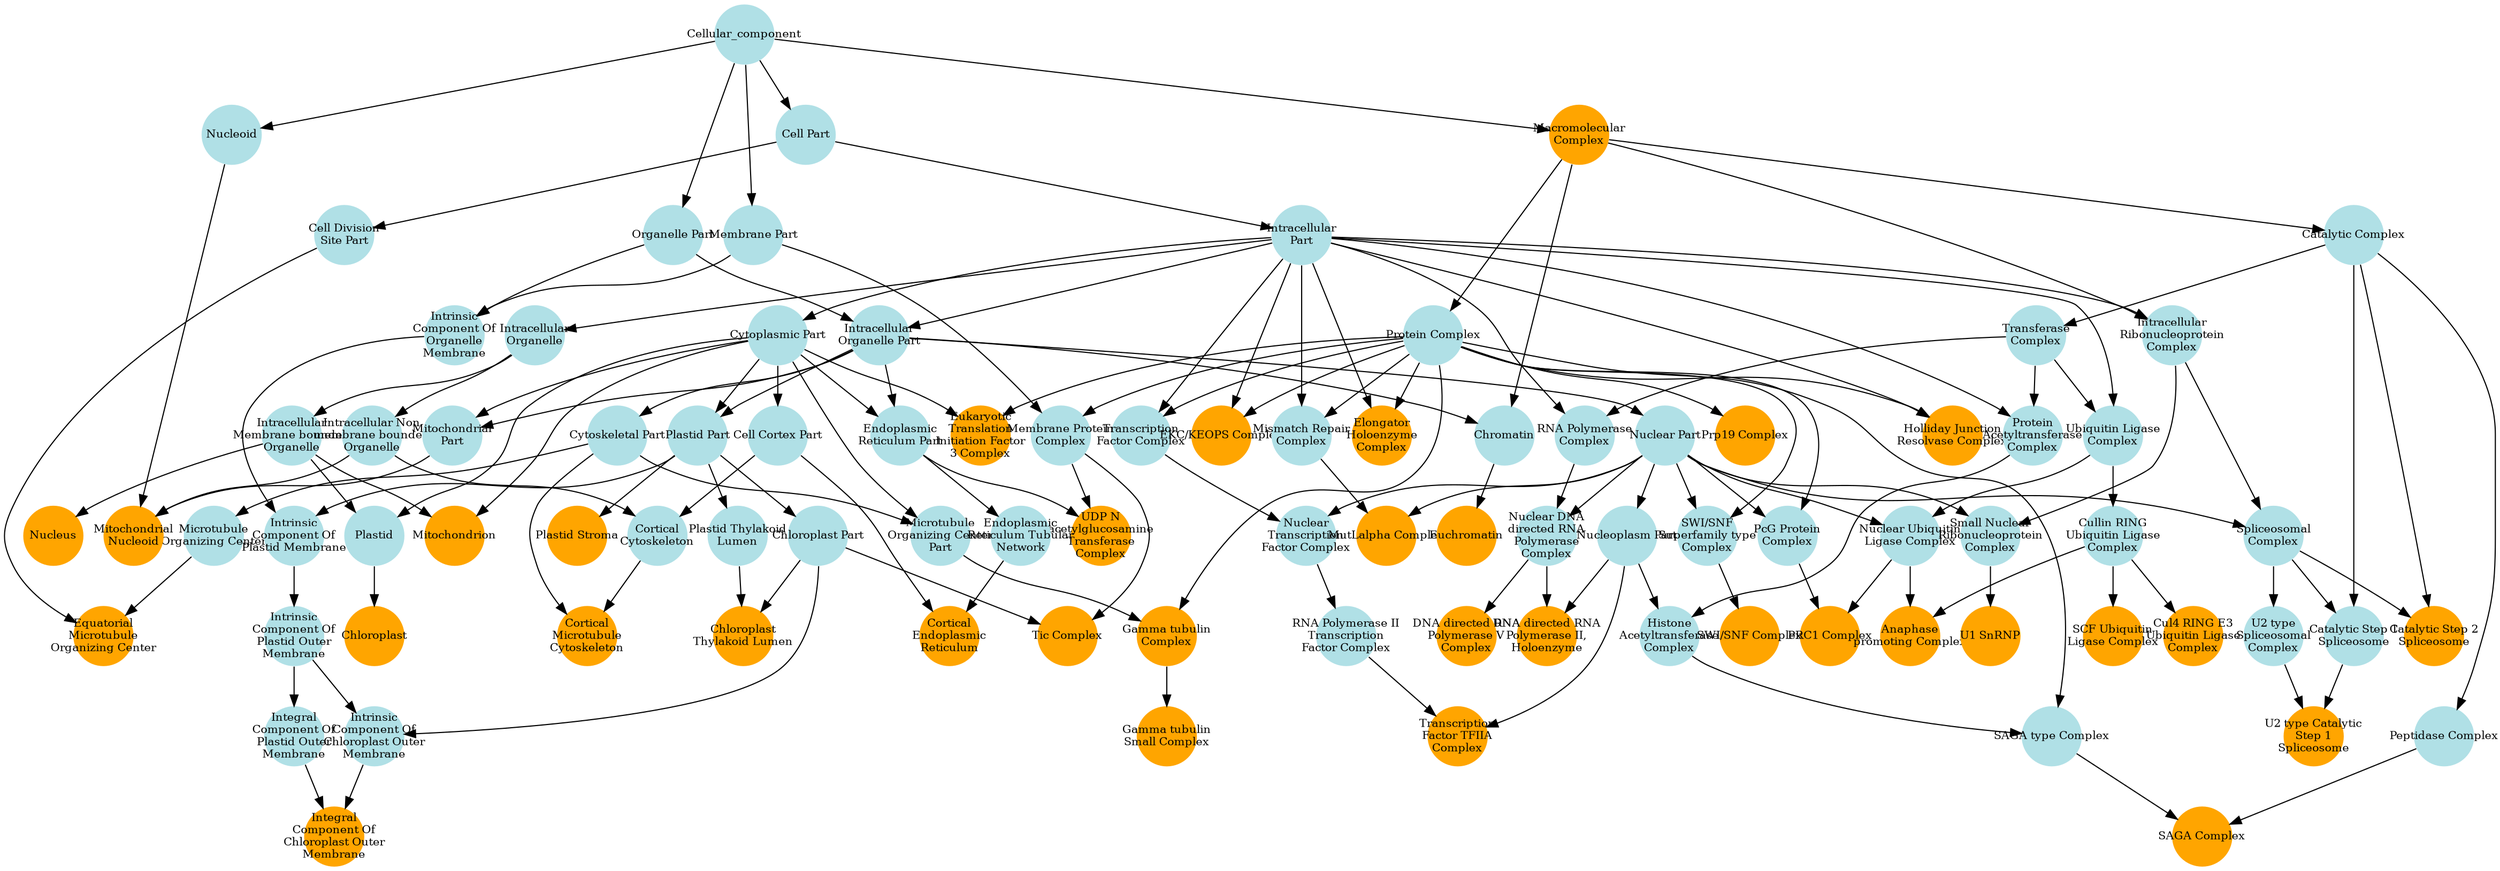 digraph {
1 [style="filled", fixedsize="true", fontsize="10", shape="circle", width="0.75", fillcolor="powderblue", label="Cellular_component", color="transparent"];
2 [style="filled", fixedsize="true", fontsize="10", shape="circle", width="0.75", fillcolor="powderblue", label="Cell Part", color="transparent"];
3 [style="filled", fixedsize="true", fontsize="10", shape="circle", width="0.75", fillcolor="powderblue", label="Intracellular
Part", color="transparent"];
4 [style="filled", fixedsize="true", fontsize="10", shape="circle", width="0.75", fillcolor="powderblue", label="Intracellular
Organelle", color="transparent"];
5 [style="filled", fixedsize="true", fontsize="10", shape="circle", width="0.75", fillcolor="powderblue", label="Intracellular
Membrane bounded
Organelle", color="transparent"];
6 [style="filled", fixedsize="true", fontsize="10", shape="circle", width="0.75", fillcolor="powderblue", label="Cytoplasmic Part", color="transparent"];
7 [style="filled", fixedsize="true", fontsize="10", shape="circle", width="0.75", fillcolor="powderblue", label="Plastid", color="transparent"];
8 [style="filled", fixedsize="true", fontsize="10", shape="circle", width="0.75", fillcolor="orange", label="Chloroplast", color="transparent"];
9 [style="filled", fixedsize="true", fontsize="10", shape="circle", width="0.75", fillcolor="orange", label="Macromolecular
Complex", color="transparent"];
10 [style="filled", fixedsize="true", fontsize="10", shape="circle", width="0.75", fillcolor="powderblue", label="Catalytic Complex", color="transparent"];
11 [style="filled", fixedsize="true", fontsize="10", shape="circle", width="0.75", fillcolor="powderblue", label="Transferase
Complex", color="transparent"];
12 [style="filled", fixedsize="true", fontsize="10", shape="circle", width="0.75", fillcolor="powderblue", label="Ubiquitin Ligase
Complex", color="transparent"];
13 [style="filled", fixedsize="true", fontsize="10", shape="circle", width="0.75", fillcolor="powderblue", label="Organelle Part", color="transparent"];
14 [style="filled", fixedsize="true", fontsize="10", shape="circle", width="0.75", fillcolor="powderblue", label="Intracellular
Organelle Part", color="transparent"];
15 [style="filled", fixedsize="true", fontsize="10", shape="circle", width="0.75", fillcolor="powderblue", label="Nuclear Part", color="transparent"];
16 [style="filled", fixedsize="true", fontsize="10", shape="circle", width="0.75", fillcolor="powderblue", label="Nuclear Ubiquitin
Ligase Complex", color="transparent"];
17 [style="filled", fixedsize="true", fontsize="10", shape="circle", width="0.75", fillcolor="powderblue", label="Protein Complex", color="transparent"];
18 [style="filled", fixedsize="true", fontsize="10", shape="circle", width="0.75", fillcolor="powderblue", label="PcG Protein
Complex", color="transparent"];
19 [style="filled", fixedsize="true", fontsize="10", shape="circle", width="0.75", fillcolor="orange", label="PRC1 Complex", color="transparent"];
20 [style="filled", fixedsize="true", fontsize="10", shape="circle", width="0.75", fillcolor="orange", label="Nucleus", color="transparent"];
21 [style="filled", fixedsize="true", fontsize="10", shape="circle", width="0.75", fillcolor="powderblue", label="Nucleoplasm Part", color="transparent"];
22 [style="filled", fixedsize="true", fontsize="10", shape="circle", width="0.75", fillcolor="powderblue", label="Transcription
Factor Complex", color="transparent"];
23 [style="filled", fixedsize="true", fontsize="10", shape="circle", width="0.75", fillcolor="powderblue", label="Nuclear
Transcription
Factor Complex", color="transparent"];
24 [style="filled", fixedsize="true", fontsize="10", shape="circle", width="0.75", fillcolor="powderblue", label="RNA Polymerase II
Transcription
Factor Complex", color="transparent"];
25 [style="filled", fixedsize="true", fontsize="10", shape="circle", width="0.75", fillcolor="orange", label="Transcription
Factor TFIIA
Complex", color="transparent"];
26 [style="filled", fixedsize="true", fontsize="10", shape="circle", width="0.75", fillcolor="orange", label="Elongator
Holoenzyme
Complex", color="transparent"];
27 [style="filled", fixedsize="true", fontsize="10", shape="circle", width="0.75", fillcolor="orange", label="Prp19 Complex", color="transparent"];
28 [style="filled", fixedsize="true", fontsize="10", shape="circle", width="0.75", fillcolor="powderblue", label="Intracellular
Ribonucleoprotein
Complex", color="transparent"];
29 [style="filled", fixedsize="true", fontsize="10", shape="circle", width="0.75", fillcolor="powderblue", label="Spliceosomal
Complex", color="transparent"];
30 [style="filled", fixedsize="true", fontsize="10", shape="circle", width="0.75", fillcolor="powderblue", label="U2 type
Spliceosomal
Complex", color="transparent"];
31 [style="filled", fixedsize="true", fontsize="10", shape="circle", width="0.75", fillcolor="powderblue", label="Catalytic Step 1
Spliceosome", color="transparent"];
32 [style="filled", fixedsize="true", fontsize="10", shape="circle", width="0.75", fillcolor="orange", label="U2 type Catalytic
Step 1
Spliceosome", color="transparent"];
33 [style="filled", fixedsize="true", fontsize="10", shape="circle", width="0.75", fillcolor="orange", label="Catalytic Step 2
Spliceosome", color="transparent"];
34 [style="filled", fixedsize="true", fontsize="10", shape="circle", width="0.75", fillcolor="powderblue", label="Cullin RING
Ubiquitin Ligase
Complex", color="transparent"];
35 [style="filled", fixedsize="true", fontsize="10", shape="circle", width="0.75", fillcolor="orange", label="Cul4 RING E3
Ubiquitin Ligase
Complex", color="transparent"];
36 [style="filled", fixedsize="true", fontsize="10", shape="circle", width="0.75", fillcolor="powderblue", label="Endoplasmic
Reticulum Part", color="transparent"];
37 [style="filled", fixedsize="true", fontsize="10", shape="circle", width="0.75", fillcolor="powderblue", label="Membrane Part", color="transparent"];
38 [style="filled", fixedsize="true", fontsize="10", shape="circle", width="0.75", fillcolor="powderblue", label="Membrane Protein
Complex", color="transparent"];
39 [style="filled", fixedsize="true", fontsize="10", shape="circle", width="0.75", fillcolor="orange", label="UDP N
acetylglucosamine
Transferase
Complex", color="transparent"];
40 [style="filled", fixedsize="true", fontsize="10", shape="circle", width="0.75", fillcolor="powderblue", label="Cytoskeletal Part", color="transparent"];
41 [style="filled", fixedsize="true", fontsize="10", shape="circle", width="0.75", fillcolor="powderblue", label="Microtubule
Organizing Center", color="transparent"];
42 [style="filled", fixedsize="true", fontsize="10", shape="circle", width="0.75", fillcolor="powderblue", label="Cell Division
Site Part", color="transparent"];
43 [style="filled", fixedsize="true", fontsize="10", shape="circle", width="0.75", fillcolor="orange", label="Equatorial
Microtubule
Organizing Center", color="transparent"];
44 [style="filled", fixedsize="true", fontsize="10", shape="circle", width="0.75", fillcolor="orange", label="Mitochondrion", color="transparent"];
45 [style="filled", fixedsize="true", fontsize="10", shape="circle", width="0.75", fillcolor="orange", label="Eukaryotic
Translation
Initiation Factor
3 Complex", color="transparent"];
46 [style="filled", fixedsize="true", fontsize="10", shape="circle", width="0.75", fillcolor="powderblue", label="SWI/SNF
Superfamily type
Complex", color="transparent"];
47 [style="filled", fixedsize="true", fontsize="10", shape="circle", width="0.75", fillcolor="orange", label="SWI/SNF Complex", color="transparent"];
48 [style="filled", fixedsize="true", fontsize="10", shape="circle", width="0.75", fillcolor="powderblue", label="Plastid Part", color="transparent"];
49 [style="filled", fixedsize="true", fontsize="10", shape="circle", width="0.75", fillcolor="powderblue", label="Plastid Thylakoid
Lumen", color="transparent"];
50 [style="filled", fixedsize="true", fontsize="10", shape="circle", width="0.75", fillcolor="powderblue", label="Chloroplast Part", color="transparent"];
51 [style="filled", fixedsize="true", fontsize="10", shape="circle", width="0.75", fillcolor="orange", label="Chloroplast
Thylakoid Lumen", color="transparent"];
52 [style="filled", fixedsize="true", fontsize="10", shape="circle", width="0.75", fillcolor="orange", label="Holliday Junction
Resolvase Complex", color="transparent"];
53 [style="filled", fixedsize="true", fontsize="10", shape="circle", width="0.75", fillcolor="powderblue", label="Microtubule
Organizing Center
Part", color="transparent"];
54 [style="filled", fixedsize="true", fontsize="10", shape="circle", width="0.75", fillcolor="orange", label="Gamma tubulin
Complex", color="transparent"];
55 [style="filled", fixedsize="true", fontsize="10", shape="circle", width="0.75", fillcolor="orange", label="Gamma tubulin
Small Complex", color="transparent"];
56 [style="filled", fixedsize="true", fontsize="10", shape="circle", width="0.75", fillcolor="powderblue", label="Intracellular Non
membrane bounded
Organelle", color="transparent"];
57 [style="filled", fixedsize="true", fontsize="10", shape="circle", width="0.75", fillcolor="powderblue", label="Cell Cortex Part", color="transparent"];
58 [style="filled", fixedsize="true", fontsize="10", shape="circle", width="0.75", fillcolor="powderblue", label="Cortical
Cytoskeleton", color="transparent"];
59 [style="filled", fixedsize="true", fontsize="10", shape="circle", width="0.75", fillcolor="orange", label="Cortical
Microtubule
Cytoskeleton", color="transparent"];
60 [style="filled", fixedsize="true", fontsize="10", shape="circle", width="0.75", fillcolor="orange", label="Anaphase
promoting Complex", color="transparent"];
61 [style="filled", fixedsize="true", fontsize="10", shape="circle", width="0.75", fillcolor="orange", label="Tic Complex", color="transparent"];
62 [style="filled", fixedsize="true", fontsize="10", shape="circle", width="0.75", fillcolor="powderblue", label="Intrinsic
Component Of
Organelle
Membrane", color="transparent"];
63 [style="filled", fixedsize="true", fontsize="10", shape="circle", width="0.75", fillcolor="powderblue", label="Intrinsic
Component Of
Plastid Membrane", color="transparent"];
64 [style="filled", fixedsize="true", fontsize="10", shape="circle", width="0.75", fillcolor="powderblue", label="Intrinsic
Component Of
Plastid Outer
Membrane", color="transparent"];
65 [style="filled", fixedsize="true", fontsize="10", shape="circle", width="0.75", fillcolor="powderblue", label="Integral
Component Of
Plastid Outer
Membrane", color="transparent"];
66 [style="filled", fixedsize="true", fontsize="10", shape="circle", width="0.75", fillcolor="powderblue", label="Intrinsic
Component Of
Chloroplast Outer
Membrane", color="transparent"];
67 [style="filled", fixedsize="true", fontsize="10", shape="circle", width="0.75", fillcolor="orange", label="Integral
Component Of
Chloroplast Outer
Membrane", color="transparent"];
68 [style="filled", fixedsize="true", fontsize="10", shape="circle", width="0.75", fillcolor="powderblue", label="Nucleoid", color="transparent"];
69 [style="filled", fixedsize="true", fontsize="10", shape="circle", width="0.75", fillcolor="powderblue", label="Mitochondrial
Part", color="transparent"];
70 [style="filled", fixedsize="true", fontsize="10", shape="circle", width="0.75", fillcolor="orange", label="Mitochondrial
Nucleoid", color="transparent"];
71 [style="filled", fixedsize="true", fontsize="10", shape="circle", width="0.75", fillcolor="powderblue", label="Endoplasmic
Reticulum Tubular
Network", color="transparent"];
72 [style="filled", fixedsize="true", fontsize="10", shape="circle", width="0.75", fillcolor="orange", label="Cortical
Endoplasmic
Reticulum", color="transparent"];
73 [style="filled", fixedsize="true", fontsize="10", shape="circle", width="0.75", fillcolor="orange", label="SCF Ubiquitin
Ligase Complex", color="transparent"];
74 [style="filled", fixedsize="true", fontsize="10", shape="circle", width="0.75", fillcolor="orange", label="EKC/KEOPS Complex", color="transparent"];
75 [style="filled", fixedsize="true", fontsize="10", shape="circle", width="0.75", fillcolor="powderblue", label="RNA Polymerase
Complex", color="transparent"];
76 [style="filled", fixedsize="true", fontsize="10", shape="circle", width="0.75", fillcolor="powderblue", label="Nuclear DNA
directed RNA
Polymerase
Complex", color="transparent"];
77 [style="filled", fixedsize="true", fontsize="10", shape="circle", width="0.75", fillcolor="orange", label="DNA directed RNA
Polymerase V
Complex", color="transparent"];
78 [style="filled", fixedsize="true", fontsize="10", shape="circle", width="0.75", fillcolor="orange", label="DNA directed RNA
Polymerase II,
Holoenzyme", color="transparent"];
79 [style="filled", fixedsize="true", fontsize="10", shape="circle", width="0.75", fillcolor="powderblue", label="Chromatin", color="transparent"];
80 [style="filled", fixedsize="true", fontsize="10", shape="circle", width="0.75", fillcolor="orange", label="Euchromatin", color="transparent"];
81 [style="filled", fixedsize="true", fontsize="10", shape="circle", width="0.75", fillcolor="powderblue", label="Mismatch Repair
Complex", color="transparent"];
82 [style="filled", fixedsize="true", fontsize="10", shape="circle", width="0.75", fillcolor="orange", label="MutLalpha Complex", color="transparent"];
83 [style="filled", fixedsize="true", fontsize="10", shape="circle", width="0.75", fillcolor="powderblue", label="Protein
Acetyltransferase
Complex", color="transparent"];
84 [style="filled", fixedsize="true", fontsize="10", shape="circle", width="0.75", fillcolor="powderblue", label="Histone
Acetyltransferase
Complex", color="transparent"];
85 [style="filled", fixedsize="true", fontsize="10", shape="circle", width="0.75", fillcolor="powderblue", label="SAGA type Complex", color="transparent"];
86 [style="filled", fixedsize="true", fontsize="10", shape="circle", width="0.75", fillcolor="powderblue", label="Peptidase Complex", color="transparent"];
87 [style="filled", fixedsize="true", fontsize="10", shape="circle", width="0.75", fillcolor="orange", label="SAGA Complex", color="transparent"];
88 [style="filled", fixedsize="true", fontsize="10", shape="circle", width="0.75", fillcolor="powderblue", label="Small Nuclear
Ribonucleoprotein
Complex", color="transparent"];
89 [style="filled", fixedsize="true", fontsize="10", shape="circle", width="0.75", fillcolor="orange", label="U1 SnRNP", color="transparent"];
90 [style="filled", fixedsize="true", fontsize="10", shape="circle", width="0.75", fillcolor="orange", label="Plastid Stroma", color="transparent"];
1 -> 2 [color="#000000", lty="solid"];
2 -> 3 [color="#000000", lty="solid"];
3 -> 4 [color="#000000", lty="solid"];
4 -> 5 [color="#000000", lty="solid"];
3 -> 6 [color="#000000", lty="solid"];
5 -> 7 [color="#000000", lty="solid"];
6 -> 7 [color="#000000", lty="solid"];
7 -> 8 [color="#000000", lty="solid"];
1 -> 9 [color="#000000", lty="solid"];
9 -> 10 [color="#000000", lty="solid"];
10 -> 11 [color="#000000", lty="solid"];
3 -> 12 [color="#000000", lty="solid"];
11 -> 12 [color="#000000", lty="solid"];
1 -> 13 [color="#000000", lty="solid"];
3 -> 14 [color="#000000", lty="solid"];
13 -> 14 [color="#000000", lty="solid"];
14 -> 15 [color="#000000", lty="solid"];
12 -> 16 [color="#000000", lty="solid"];
15 -> 16 [color="#000000", lty="solid"];
9 -> 17 [color="#000000", lty="solid"];
15 -> 18 [color="#000000", lty="solid"];
17 -> 18 [color="#000000", lty="solid"];
16 -> 19 [color="#000000", lty="solid"];
18 -> 19 [color="#000000", lty="solid"];
5 -> 20 [color="#000000", lty="solid"];
15 -> 21 [color="#000000", lty="solid"];
3 -> 22 [color="#000000", lty="solid"];
17 -> 22 [color="#000000", lty="solid"];
15 -> 23 [color="#000000", lty="solid"];
22 -> 23 [color="#000000", lty="solid"];
23 -> 24 [color="#000000", lty="solid"];
21 -> 25 [color="#000000", lty="solid"];
24 -> 25 [color="#000000", lty="solid"];
3 -> 26 [color="#000000", lty="solid"];
17 -> 26 [color="#000000", lty="solid"];
17 -> 27 [color="#000000", lty="solid"];
3 -> 28 [color="#000000", lty="solid"];
9 -> 28 [color="#000000", lty="solid"];
15 -> 29 [color="#000000", lty="solid"];
28 -> 29 [color="#000000", lty="solid"];
29 -> 30 [color="#000000", lty="solid"];
10 -> 31 [color="#000000", lty="solid"];
29 -> 31 [color="#000000", lty="solid"];
30 -> 32 [color="#000000", lty="solid"];
31 -> 32 [color="#000000", lty="solid"];
10 -> 33 [color="#000000", lty="solid"];
29 -> 33 [color="#000000", lty="solid"];
12 -> 34 [color="#000000", lty="solid"];
34 -> 35 [color="#000000", lty="solid"];
6 -> 36 [color="#000000", lty="solid"];
14 -> 36 [color="#000000", lty="solid"];
1 -> 37 [color="#000000", lty="solid"];
17 -> 38 [color="#000000", lty="solid"];
37 -> 38 [color="#000000", lty="solid"];
36 -> 39 [color="#000000", lty="solid"];
38 -> 39 [color="#000000", lty="solid"];
14 -> 40 [color="#000000", lty="solid"];
40 -> 41 [color="#000000", lty="solid"];
2 -> 42 [color="#000000", lty="solid"];
41 -> 43 [color="#000000", lty="solid"];
42 -> 43 [color="#000000", lty="solid"];
5 -> 44 [color="#000000", lty="solid"];
6 -> 44 [color="#000000", lty="solid"];
6 -> 45 [color="#000000", lty="solid"];
17 -> 45 [color="#000000", lty="solid"];
15 -> 46 [color="#000000", lty="solid"];
17 -> 46 [color="#000000", lty="solid"];
46 -> 47 [color="#000000", lty="solid"];
6 -> 48 [color="#000000", lty="solid"];
14 -> 48 [color="#000000", lty="solid"];
48 -> 49 [color="#000000", lty="solid"];
48 -> 50 [color="#000000", lty="solid"];
49 -> 51 [color="#000000", lty="solid"];
50 -> 51 [color="#000000", lty="solid"];
3 -> 52 [color="#000000", lty="solid"];
17 -> 52 [color="#000000", lty="solid"];
6 -> 53 [color="#000000", lty="solid"];
40 -> 53 [color="#000000", lty="solid"];
17 -> 54 [color="#000000", lty="solid"];
53 -> 54 [color="#000000", lty="solid"];
54 -> 55 [color="#000000", lty="solid"];
4 -> 56 [color="#000000", lty="solid"];
6 -> 57 [color="#000000", lty="solid"];
56 -> 58 [color="#000000", lty="solid"];
57 -> 58 [color="#000000", lty="solid"];
40 -> 59 [color="#000000", lty="solid"];
58 -> 59 [color="#000000", lty="solid"];
16 -> 60 [color="#000000", lty="solid"];
34 -> 60 [color="#000000", lty="solid"];
38 -> 61 [color="#000000", lty="solid"];
50 -> 61 [color="#000000", lty="solid"];
13 -> 62 [color="#000000", lty="solid"];
37 -> 62 [color="#000000", lty="solid"];
48 -> 63 [color="#000000", lty="solid"];
62 -> 63 [color="#000000", lty="solid"];
63 -> 64 [color="#000000", lty="solid"];
64 -> 65 [color="#000000", lty="solid"];
50 -> 66 [color="#000000", lty="solid"];
64 -> 66 [color="#000000", lty="solid"];
65 -> 67 [color="#000000", lty="solid"];
66 -> 67 [color="#000000", lty="solid"];
1 -> 68 [color="#000000", lty="solid"];
6 -> 69 [color="#000000", lty="solid"];
14 -> 69 [color="#000000", lty="solid"];
56 -> 70 [color="#000000", lty="solid"];
68 -> 70 [color="#000000", lty="solid"];
69 -> 70 [color="#000000", lty="solid"];
36 -> 71 [color="#000000", lty="solid"];
57 -> 72 [color="#000000", lty="solid"];
71 -> 72 [color="#000000", lty="solid"];
34 -> 73 [color="#000000", lty="solid"];
3 -> 74 [color="#000000", lty="solid"];
17 -> 74 [color="#000000", lty="solid"];
3 -> 75 [color="#000000", lty="solid"];
11 -> 75 [color="#000000", lty="solid"];
15 -> 76 [color="#000000", lty="solid"];
75 -> 76 [color="#000000", lty="solid"];
76 -> 77 [color="#000000", lty="solid"];
21 -> 78 [color="#000000", lty="solid"];
76 -> 78 [color="#000000", lty="solid"];
9 -> 79 [color="#000000", lty="solid"];
14 -> 79 [color="#000000", lty="solid"];
79 -> 80 [color="#000000", lty="solid"];
3 -> 81 [color="#000000", lty="solid"];
17 -> 81 [color="#000000", lty="solid"];
15 -> 82 [color="#000000", lty="solid"];
81 -> 82 [color="#000000", lty="solid"];
3 -> 83 [color="#000000", lty="solid"];
11 -> 83 [color="#000000", lty="solid"];
21 -> 84 [color="#000000", lty="solid"];
83 -> 84 [color="#000000", lty="solid"];
17 -> 85 [color="#000000", lty="solid"];
84 -> 85 [color="#000000", lty="solid"];
10 -> 86 [color="#000000", lty="solid"];
85 -> 87 [color="#000000", lty="solid"];
86 -> 87 [color="#000000", lty="solid"];
15 -> 88 [color="#000000", lty="solid"];
28 -> 88 [color="#000000", lty="solid"];
88 -> 89 [color="#000000", lty="solid"];
48 -> 90 [color="#000000", lty="solid"];
}
